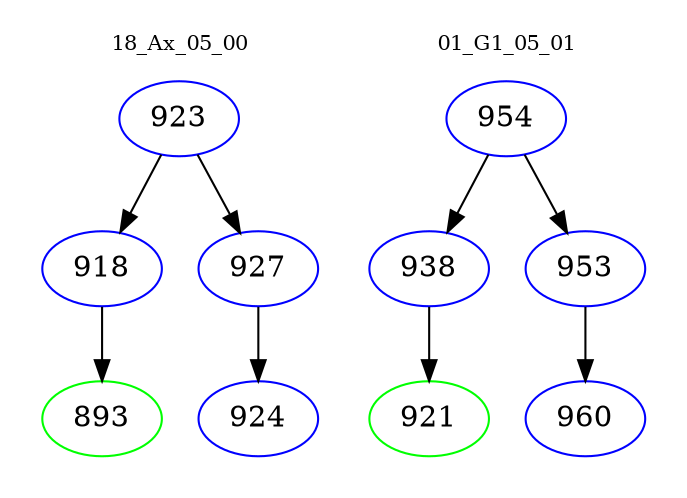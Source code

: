 digraph{
subgraph cluster_0 {
color = white
label = "18_Ax_05_00";
fontsize=10;
T0_923 [label="923", color="blue"]
T0_923 -> T0_918 [color="black"]
T0_918 [label="918", color="blue"]
T0_918 -> T0_893 [color="black"]
T0_893 [label="893", color="green"]
T0_923 -> T0_927 [color="black"]
T0_927 [label="927", color="blue"]
T0_927 -> T0_924 [color="black"]
T0_924 [label="924", color="blue"]
}
subgraph cluster_1 {
color = white
label = "01_G1_05_01";
fontsize=10;
T1_954 [label="954", color="blue"]
T1_954 -> T1_938 [color="black"]
T1_938 [label="938", color="blue"]
T1_938 -> T1_921 [color="black"]
T1_921 [label="921", color="green"]
T1_954 -> T1_953 [color="black"]
T1_953 [label="953", color="blue"]
T1_953 -> T1_960 [color="black"]
T1_960 [label="960", color="blue"]
}
}
